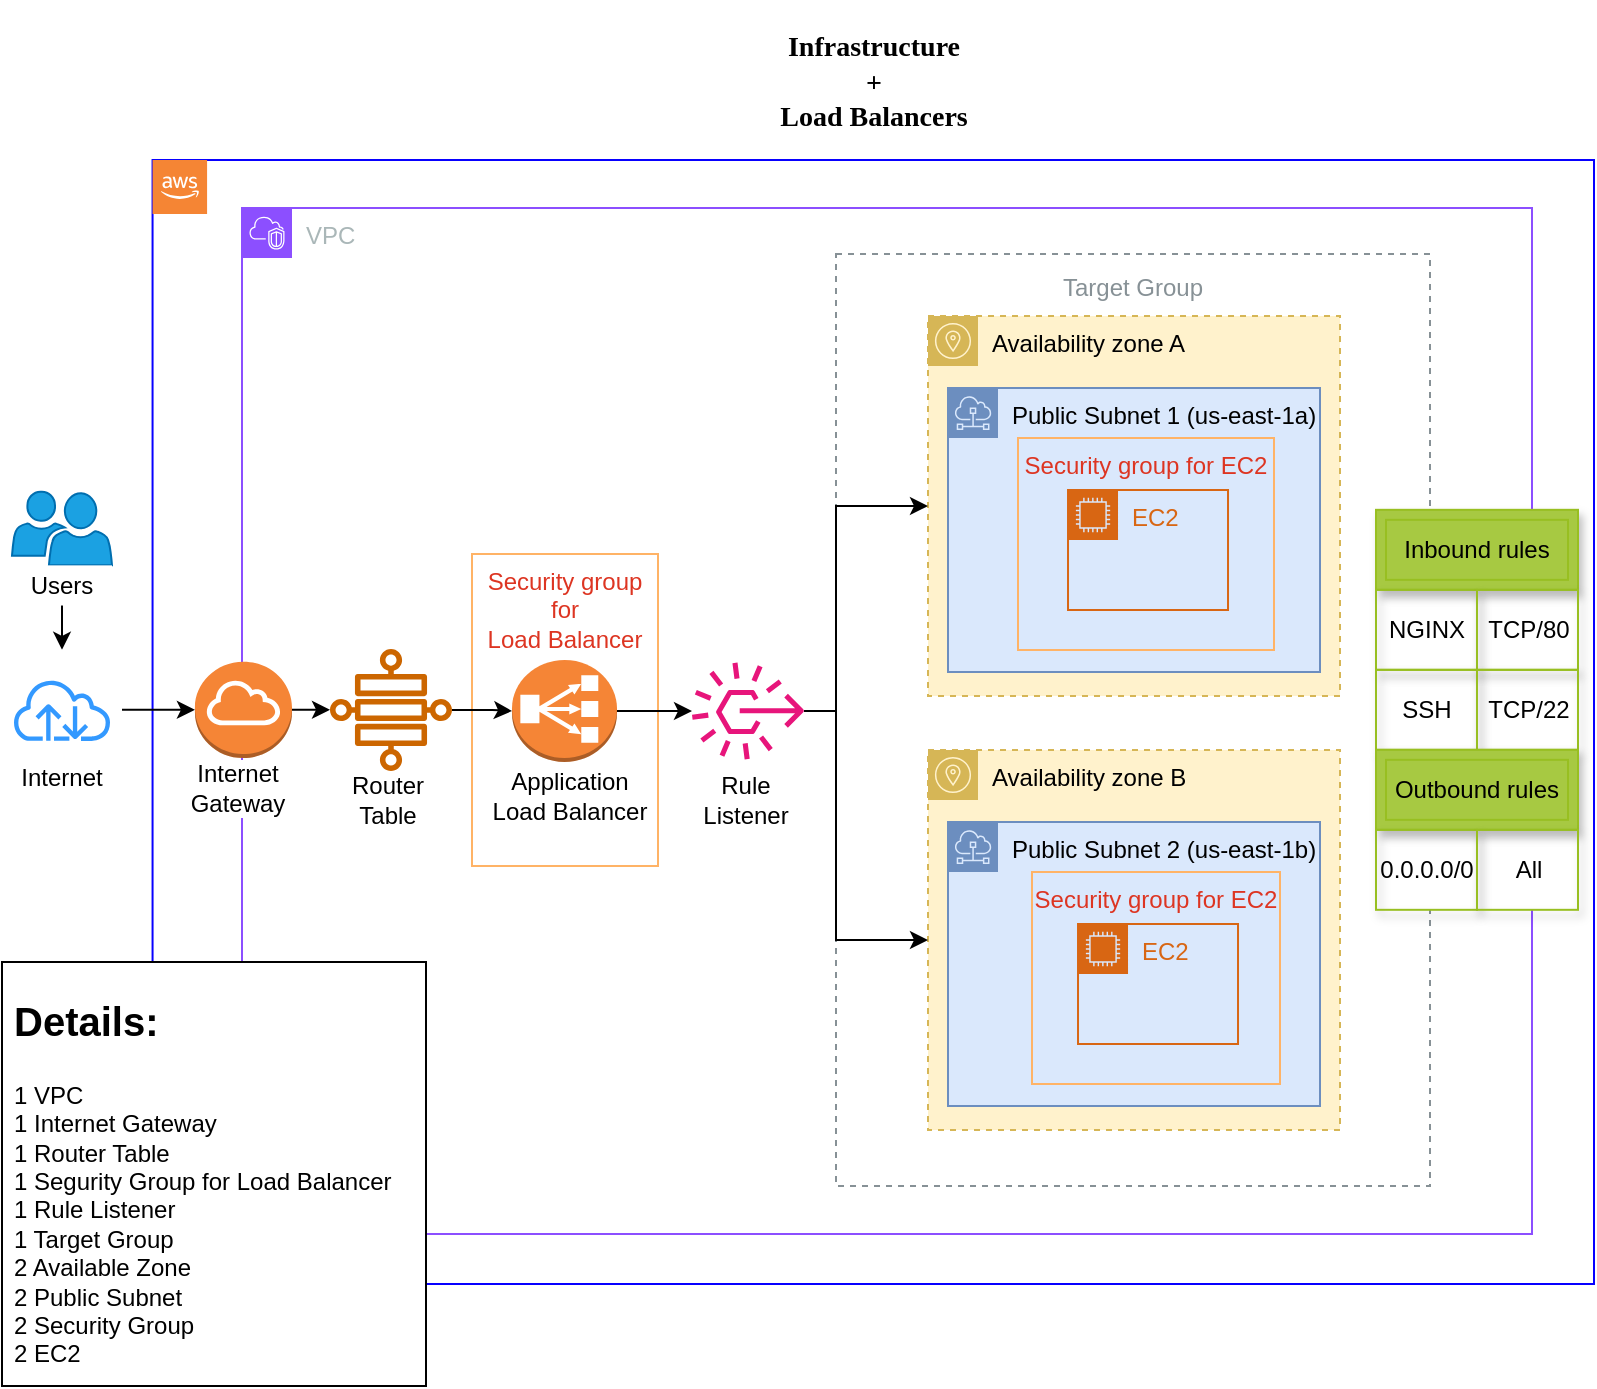 <mxfile version="28.2.5">
  <diagram name="Página-1" id="A80b1A78pgPWUXEbwkEl">
    <mxGraphModel dx="1175" dy="688" grid="0" gridSize="10" guides="1" tooltips="1" connect="1" arrows="1" fold="1" page="1" pageScale="1" pageWidth="827" pageHeight="1169" math="0" shadow="0">
      <root>
        <mxCell id="0" />
        <mxCell id="1" parent="0" />
        <mxCell id="WrzgNDz1bKLambjdCucl-1" value="" style="group" parent="1" vertex="1" connectable="0">
          <mxGeometry x="9" y="42" width="796" height="668" as="geometry" />
        </mxCell>
        <mxCell id="PD5IiSRvw4eK9SDHgZ8Y-4" value="&lt;h3&gt;&lt;b&gt;&lt;font style=&quot;font-size: 14px;&quot; face=&quot;Verdana&quot;&gt;Infrastructure&lt;br&gt;+&lt;br&gt;&lt;/font&gt;&lt;/b&gt;&lt;b style=&quot;background-color: transparent; color: light-dark(rgb(0, 0, 0), rgb(255, 255, 255)); font-size: 12px;&quot;&gt;&lt;font style=&quot;font-size: 14px;&quot; face=&quot;Verdana&quot;&gt;Load Balancers&lt;/font&gt;&lt;/b&gt;&lt;/h3&gt;" style="text;html=1;align=center;verticalAlign=middle;whiteSpace=wrap;rounded=0;container=0;" parent="WrzgNDz1bKLambjdCucl-1" vertex="1">
          <mxGeometry x="338.64" width="194" height="32" as="geometry" />
        </mxCell>
        <mxCell id="6_CV-VD-19mCUged8Sou-3" value="" style="rounded=1;arcSize=0;fillColor=none;gradientColor=none;strokeWidth=1;container=0;strokeColor=#0800FF;" parent="WrzgNDz1bKLambjdCucl-1" vertex="1">
          <mxGeometry x="75.28" y="55" width="720.72" height="562" as="geometry" />
        </mxCell>
        <mxCell id="TseGNdZm3ASx_0Q_E8ii-17" value="Target Group" style="outlineConnect=0;gradientColor=none;html=1;whiteSpace=wrap;fontSize=12;fontStyle=0;strokeColor=#879196;fillColor=none;verticalAlign=top;align=center;fontColor=#879196;dashed=1;spacingTop=3;container=0;" parent="WrzgNDz1bKLambjdCucl-1" vertex="1">
          <mxGeometry x="417" y="102" width="297" height="466" as="geometry" />
        </mxCell>
        <mxCell id="TseGNdZm3ASx_0Q_E8ii-13" value="Security group for&lt;br&gt;Load Balancer" style="fillColor=none;strokeColor=#FFB366;verticalAlign=top;fontStyle=0;fontColor=#DD3522;whiteSpace=wrap;html=1;container=0;" parent="WrzgNDz1bKLambjdCucl-1" vertex="1">
          <mxGeometry x="235" y="252" width="93" height="156" as="geometry" />
        </mxCell>
        <mxCell id="g5_aFfmOjSk22XSk76C8-32" style="edgeStyle=orthogonalEdgeStyle;rounded=0;orthogonalLoop=1;jettySize=auto;html=1;" parent="WrzgNDz1bKLambjdCucl-1" source="2XTZozhmLt2jDI83T8NR-40" target="g5_aFfmOjSk22XSk76C8-26" edge="1">
          <mxGeometry relative="1" as="geometry" />
        </mxCell>
        <mxCell id="2XTZozhmLt2jDI83T8NR-43" value="" style="sketch=0;pointerEvents=1;shadow=0;dashed=0;html=1;strokeColor=#006EAF;labelPosition=center;verticalLabelPosition=bottom;verticalAlign=top;align=center;fillColor=#1ba1e2;shape=mxgraph.mscae.intune.user_group;fontFamily=Helvetica;fontSize=12;fontStyle=0;fontColor=#ffffff;container=0;" parent="WrzgNDz1bKLambjdCucl-1" vertex="1">
          <mxGeometry x="5" y="220.68" width="50" height="37" as="geometry" />
        </mxCell>
        <mxCell id="2XTZozhmLt2jDI83T8NR-13" value="VPC" style="points=[[0,0],[0.25,0],[0.5,0],[0.75,0],[1,0],[1,0.25],[1,0.5],[1,0.75],[1,1],[0.75,1],[0.5,1],[0.25,1],[0,1],[0,0.75],[0,0.5],[0,0.25]];outlineConnect=0;gradientColor=none;html=1;whiteSpace=wrap;fontSize=12;fontStyle=0;container=0;pointerEvents=0;collapsible=0;recursiveResize=0;shape=mxgraph.aws4.group;grIcon=mxgraph.aws4.group_vpc2;strokeColor=#8C4FFF;fillColor=none;verticalAlign=top;align=left;spacingLeft=30;fontColor=#AAB7B8;dashed=0;" parent="WrzgNDz1bKLambjdCucl-1" vertex="1">
          <mxGeometry x="120" y="79" width="645" height="513" as="geometry" />
        </mxCell>
        <mxCell id="2XTZozhmLt2jDI83T8NR-34" value="Internet&lt;br&gt;Gateway" style="text;html=1;align=center;verticalAlign=middle;whiteSpace=wrap;rounded=0;labelBackgroundColor=default;container=0;" parent="WrzgNDz1bKLambjdCucl-1" vertex="1">
          <mxGeometry x="88.47" y="354" width="60" height="30" as="geometry" />
        </mxCell>
        <mxCell id="2XTZozhmLt2jDI83T8NR-37" value="Availability zone A" style="sketch=0;outlineConnect=0;html=1;whiteSpace=wrap;fontSize=12;fontStyle=0;shape=mxgraph.aws4.group;grIcon=mxgraph.aws4.group_availability_zone;strokeColor=#d6b656;fillColor=#fff2cc;verticalAlign=top;align=left;spacingLeft=30;dashed=1;pointerEvents=1;fontFamily=Helvetica;container=0;" parent="WrzgNDz1bKLambjdCucl-1" vertex="1">
          <mxGeometry x="463" y="133" width="206" height="190" as="geometry" />
        </mxCell>
        <mxCell id="2XTZozhmLt2jDI83T8NR-18" value="Public Subnet 1 (us-east-1a)" style="sketch=0;outlineConnect=0;html=1;whiteSpace=wrap;fontSize=12;fontStyle=0;shape=mxgraph.aws4.group;grIcon=mxgraph.aws4.group_subnet;strokeColor=#6c8ebf;fillColor=#dae8fc;verticalAlign=top;align=left;spacingLeft=30;dashed=0;container=0;" parent="WrzgNDz1bKLambjdCucl-1" vertex="1">
          <mxGeometry x="473" y="169" width="186" height="142" as="geometry" />
        </mxCell>
        <mxCell id="2XTZozhmLt2jDI83T8NR-45" value="EC2" style="points=[[0,0],[0.25,0],[0.5,0],[0.75,0],[1,0],[1,0.25],[1,0.5],[1,0.75],[1,1],[0.75,1],[0.5,1],[0.25,1],[0,1],[0,0.75],[0,0.5],[0,0.25]];outlineConnect=0;gradientColor=none;html=1;whiteSpace=wrap;fontSize=12;fontStyle=0;container=0;pointerEvents=0;collapsible=0;recursiveResize=0;shape=mxgraph.aws4.group;grIcon=mxgraph.aws4.group_ec2_instance_contents;strokeColor=#D86613;fillColor=none;verticalAlign=top;align=left;spacingLeft=30;fontColor=#D86613;dashed=0;shadow=0;fillStyle=solid;fontFamily=Helvetica;labelBorderColor=none;labelBackgroundColor=none;resizable=1;textDirection=ltr;" parent="WrzgNDz1bKLambjdCucl-1" vertex="1">
          <mxGeometry x="533.01" y="220" width="80" height="60" as="geometry" />
        </mxCell>
        <mxCell id="g5_aFfmOjSk22XSk76C8-24" style="edgeStyle=orthogonalEdgeStyle;rounded=0;orthogonalLoop=1;jettySize=auto;html=1;exitX=1;exitY=0.5;exitDx=0;exitDy=0;exitPerimeter=0;entryX=0;entryY=0.5;entryDx=0;entryDy=0;entryPerimeter=0;" parent="WrzgNDz1bKLambjdCucl-1" source="g5_aFfmOjSk22XSk76C8-13" edge="1">
          <mxGeometry relative="1" as="geometry">
            <mxPoint x="164" y="329.5" as="targetPoint" />
          </mxGeometry>
        </mxCell>
        <mxCell id="g5_aFfmOjSk22XSk76C8-30" style="edgeStyle=orthogonalEdgeStyle;rounded=0;orthogonalLoop=1;jettySize=auto;html=1;" parent="WrzgNDz1bKLambjdCucl-1" source="g5_aFfmOjSk22XSk76C8-26" target="g5_aFfmOjSk22XSk76C8-13" edge="1">
          <mxGeometry relative="1" as="geometry" />
        </mxCell>
        <mxCell id="g5_aFfmOjSk22XSk76C8-26" value="" style="sketch=0;outlineConnect=0;fontColor=#3333FF;gradientColor=none;strokeColor=#3399FF;fillColor=#ffffff;dashed=0;verticalLabelPosition=bottom;verticalAlign=top;align=center;html=1;fontSize=12;fontStyle=0;aspect=fixed;shape=mxgraph.aws4.resourceIcon;resIcon=mxgraph.aws4.internet;labelBackgroundColor=none;container=0;" parent="WrzgNDz1bKLambjdCucl-1" vertex="1">
          <mxGeometry y="299.91" width="60" height="60" as="geometry" />
        </mxCell>
        <mxCell id="g5_aFfmOjSk22XSk76C8-27" value="Internet" style="text;html=1;align=center;verticalAlign=middle;whiteSpace=wrap;rounded=0;labelBackgroundColor=default;container=0;" parent="WrzgNDz1bKLambjdCucl-1" vertex="1">
          <mxGeometry y="349" width="60" height="30" as="geometry" />
        </mxCell>
        <mxCell id="2XTZozhmLt2jDI83T8NR-40" value="Users" style="text;html=1;align=center;verticalAlign=middle;whiteSpace=wrap;rounded=0;fontFamily=Helvetica;fontSize=12;fontStyle=0;fillColor=default;labelBackgroundColor=default;container=0;" parent="WrzgNDz1bKLambjdCucl-1" vertex="1">
          <mxGeometry x="5" y="257.68" width="50" height="20" as="geometry" />
        </mxCell>
        <mxCell id="g5_aFfmOjSk22XSk76C8-13" value="" style="outlineConnect=0;dashed=0;verticalLabelPosition=bottom;verticalAlign=top;align=center;html=1;shape=mxgraph.aws3.internet_gateway;fillColor=#F58536;gradientColor=none;container=0;" parent="WrzgNDz1bKLambjdCucl-1" vertex="1">
          <mxGeometry x="96.46" y="305.82" width="48.54" height="48.18" as="geometry" />
        </mxCell>
        <mxCell id="2XTZozhmLt2jDI83T8NR-32" value="Router&lt;br&gt;Table" style="text;html=1;align=center;verticalAlign=middle;whiteSpace=wrap;rounded=0;labelBackgroundColor=default;container=0;" parent="WrzgNDz1bKLambjdCucl-1" vertex="1">
          <mxGeometry x="163" y="362.38" width="60" height="25.23" as="geometry" />
        </mxCell>
        <mxCell id="g5_aFfmOjSk22XSk76C8-38" value="" style="sketch=0;outlineConnect=0;fontColor=#232F3E;gradientColor=none;fillColor=#CC6600;strokeColor=none;dashed=0;verticalLabelPosition=bottom;verticalAlign=top;align=center;html=1;fontSize=12;fontStyle=0;aspect=fixed;pointerEvents=1;shape=mxgraph.aws4.cloud_wan_transit_gateway_route_table_attachment;container=0;" parent="WrzgNDz1bKLambjdCucl-1" vertex="1">
          <mxGeometry x="164" y="299.5" width="61" height="61" as="geometry" />
        </mxCell>
        <mxCell id="mhVzPHPiYotLxkn4lfT4-1" value="Security group for EC2" style="fillColor=none;strokeColor=#FFB366;verticalAlign=top;fontStyle=0;fontColor=#DD3522;whiteSpace=wrap;html=1;container=0;" parent="WrzgNDz1bKLambjdCucl-1" vertex="1">
          <mxGeometry x="508" y="194" width="128" height="106" as="geometry" />
        </mxCell>
        <mxCell id="mhVzPHPiYotLxkn4lfT4-113" value="" style="group;fillColor=default;container=0;" parent="WrzgNDz1bKLambjdCucl-1" vertex="1" connectable="0">
          <mxGeometry x="687" y="229.91" width="101" height="200" as="geometry" />
        </mxCell>
        <mxCell id="TseGNdZm3ASx_0Q_E8ii-1" value="Availability zone B" style="sketch=0;outlineConnect=0;html=1;whiteSpace=wrap;fontSize=12;fontStyle=0;shape=mxgraph.aws4.group;grIcon=mxgraph.aws4.group_availability_zone;strokeColor=#d6b656;fillColor=#fff2cc;verticalAlign=top;align=left;spacingLeft=30;dashed=1;pointerEvents=1;fontFamily=Helvetica;container=0;" parent="WrzgNDz1bKLambjdCucl-1" vertex="1">
          <mxGeometry x="463" y="350" width="206" height="190" as="geometry" />
        </mxCell>
        <mxCell id="TseGNdZm3ASx_0Q_E8ii-2" value="Public Subnet 2 (us-east-1b)" style="sketch=0;outlineConnect=0;html=1;whiteSpace=wrap;fontSize=12;fontStyle=0;shape=mxgraph.aws4.group;grIcon=mxgraph.aws4.group_subnet;strokeColor=#6c8ebf;fillColor=#dae8fc;verticalAlign=top;align=left;spacingLeft=30;dashed=0;container=0;" parent="WrzgNDz1bKLambjdCucl-1" vertex="1">
          <mxGeometry x="473" y="386" width="186" height="142" as="geometry" />
        </mxCell>
        <mxCell id="TseGNdZm3ASx_0Q_E8ii-3" value="EC2" style="points=[[0,0],[0.25,0],[0.5,0],[0.75,0],[1,0],[1,0.25],[1,0.5],[1,0.75],[1,1],[0.75,1],[0.5,1],[0.25,1],[0,1],[0,0.75],[0,0.5],[0,0.25]];outlineConnect=0;gradientColor=none;html=1;whiteSpace=wrap;fontSize=12;fontStyle=0;container=0;pointerEvents=0;collapsible=0;recursiveResize=0;shape=mxgraph.aws4.group;grIcon=mxgraph.aws4.group_ec2_instance_contents;strokeColor=#D86613;fillColor=none;verticalAlign=top;align=left;spacingLeft=30;fontColor=#D86613;dashed=0;shadow=0;fillStyle=solid;fontFamily=Helvetica;labelBorderColor=none;labelBackgroundColor=none;resizable=1;textDirection=ltr;" parent="WrzgNDz1bKLambjdCucl-1" vertex="1">
          <mxGeometry x="538.01" y="437" width="80" height="60" as="geometry" />
        </mxCell>
        <mxCell id="TseGNdZm3ASx_0Q_E8ii-4" value="Security group for EC2" style="fillColor=none;strokeColor=#FFB366;verticalAlign=top;fontStyle=0;fontColor=#DD3522;whiteSpace=wrap;html=1;container=0;" parent="WrzgNDz1bKLambjdCucl-1" vertex="1">
          <mxGeometry x="515" y="411" width="124" height="106" as="geometry" />
        </mxCell>
        <mxCell id="TseGNdZm3ASx_0Q_E8ii-19" style="edgeStyle=orthogonalEdgeStyle;rounded=0;orthogonalLoop=1;jettySize=auto;html=1;" parent="WrzgNDz1bKLambjdCucl-1" source="TseGNdZm3ASx_0Q_E8ii-6" target="TseGNdZm3ASx_0Q_E8ii-18" edge="1">
          <mxGeometry relative="1" as="geometry" />
        </mxCell>
        <mxCell id="TseGNdZm3ASx_0Q_E8ii-6" value="" style="outlineConnect=0;dashed=0;verticalLabelPosition=bottom;verticalAlign=top;align=center;html=1;shape=mxgraph.aws3.classic_load_balancer;fillColor=#F58536;gradientColor=none;container=0;" parent="WrzgNDz1bKLambjdCucl-1" vertex="1">
          <mxGeometry x="255" y="305" width="52.5" height="51" as="geometry" />
        </mxCell>
        <mxCell id="TseGNdZm3ASx_0Q_E8ii-8" style="edgeStyle=orthogonalEdgeStyle;rounded=0;orthogonalLoop=1;jettySize=auto;html=1;entryX=0;entryY=0.5;entryDx=0;entryDy=0;entryPerimeter=0;" parent="WrzgNDz1bKLambjdCucl-1" source="g5_aFfmOjSk22XSk76C8-38" target="TseGNdZm3ASx_0Q_E8ii-6" edge="1">
          <mxGeometry relative="1" as="geometry" />
        </mxCell>
        <mxCell id="TseGNdZm3ASx_0Q_E8ii-11" value="Application Load Balancer" style="text;html=1;align=center;verticalAlign=middle;whiteSpace=wrap;rounded=0;labelBackgroundColor=default;container=0;" parent="WrzgNDz1bKLambjdCucl-1" vertex="1">
          <mxGeometry x="240" y="360.77" width="88" height="25.23" as="geometry" />
        </mxCell>
        <mxCell id="TseGNdZm3ASx_0Q_E8ii-22" style="edgeStyle=orthogonalEdgeStyle;rounded=0;orthogonalLoop=1;jettySize=auto;html=1;" parent="WrzgNDz1bKLambjdCucl-1" source="TseGNdZm3ASx_0Q_E8ii-18" target="2XTZozhmLt2jDI83T8NR-37" edge="1">
          <mxGeometry relative="1" as="geometry">
            <Array as="points">
              <mxPoint x="417" y="331" />
              <mxPoint x="417" y="228" />
            </Array>
          </mxGeometry>
        </mxCell>
        <mxCell id="TseGNdZm3ASx_0Q_E8ii-23" style="edgeStyle=orthogonalEdgeStyle;rounded=0;orthogonalLoop=1;jettySize=auto;html=1;" parent="WrzgNDz1bKLambjdCucl-1" source="TseGNdZm3ASx_0Q_E8ii-18" target="TseGNdZm3ASx_0Q_E8ii-1" edge="1">
          <mxGeometry relative="1" as="geometry">
            <Array as="points">
              <mxPoint x="417" y="331" />
              <mxPoint x="417" y="445" />
            </Array>
          </mxGeometry>
        </mxCell>
        <mxCell id="TseGNdZm3ASx_0Q_E8ii-18" value="" style="sketch=0;outlineConnect=0;fontColor=#232F3E;gradientColor=none;fillColor=#E7157B;strokeColor=none;dashed=0;verticalLabelPosition=bottom;verticalAlign=top;align=center;html=1;fontSize=12;fontStyle=0;aspect=fixed;pointerEvents=1;shape=mxgraph.aws4.rule_3;container=0;" parent="WrzgNDz1bKLambjdCucl-1" vertex="1">
          <mxGeometry x="345" y="306.09" width="56" height="48.82" as="geometry" />
        </mxCell>
        <mxCell id="TseGNdZm3ASx_0Q_E8ii-20" value="Rule&lt;br&gt;Listener" style="text;html=1;align=center;verticalAlign=middle;whiteSpace=wrap;rounded=0;labelBackgroundColor=default;container=0;" parent="WrzgNDz1bKLambjdCucl-1" vertex="1">
          <mxGeometry x="328" y="362.38" width="88" height="25.23" as="geometry" />
        </mxCell>
        <mxCell id="PD5IiSRvw4eK9SDHgZ8Y-1" value="" style="outlineConnect=0;dashed=0;verticalLabelPosition=bottom;verticalAlign=top;align=center;html=1;shape=mxgraph.aws3.cloud_2;fillColor=#F58534;gradientColor=none;container=0;" parent="WrzgNDz1bKLambjdCucl-1" vertex="1">
          <mxGeometry x="75.28" y="55" width="27.26" height="27" as="geometry" />
        </mxCell>
        <mxCell id="mhVzPHPiYotLxkn4lfT4-103" value="Inbound rules" style="shape=ext;margin=3;double=1;whiteSpace=wrap;html=1;align=center;rounded=0;shadow=1;strokeColor=#98bf21;verticalAlign=middle;fontFamily=Helvetica;fontSize=12;fontColor=default;fillColor=#A7C942;container=0;" parent="WrzgNDz1bKLambjdCucl-1" vertex="1">
          <mxGeometry x="687" y="229.91" width="101" height="40" as="geometry" />
        </mxCell>
        <mxCell id="mhVzPHPiYotLxkn4lfT4-104" value="NGINX" style="whiteSpace=wrap;html=1;align=center;rounded=0;shadow=1;strokeColor=#98bf21;verticalAlign=middle;fontFamily=Helvetica;fontSize=12;fontColor=default;fillColor=none;container=0;" parent="WrzgNDz1bKLambjdCucl-1" vertex="1">
          <mxGeometry x="687" y="269.91" width="50.5" height="40" as="geometry" />
        </mxCell>
        <mxCell id="mhVzPHPiYotLxkn4lfT4-105" value="TCP/80" style="whiteSpace=wrap;html=1;align=center;rounded=0;shadow=1;strokeColor=#98bf21;verticalAlign=middle;fontFamily=Helvetica;fontSize=12;fontColor=default;fillColor=none;container=0;" parent="WrzgNDz1bKLambjdCucl-1" vertex="1">
          <mxGeometry x="737.5" y="269.91" width="50.5" height="40" as="geometry" />
        </mxCell>
        <mxCell id="mhVzPHPiYotLxkn4lfT4-106" value="SSH" style="whiteSpace=wrap;html=1;align=center;rounded=0;shadow=1;strokeColor=#98bf21;verticalAlign=middle;fontFamily=Helvetica;fontSize=12;fontColor=default;fillColor=none;container=0;" parent="WrzgNDz1bKLambjdCucl-1" vertex="1">
          <mxGeometry x="687" y="309.91" width="50.5" height="40" as="geometry" />
        </mxCell>
        <mxCell id="mhVzPHPiYotLxkn4lfT4-107" value="TCP/22" style="whiteSpace=wrap;html=1;align=center;rounded=0;shadow=1;strokeColor=#98bf21;verticalAlign=middle;fontFamily=Helvetica;fontSize=12;fontColor=default;fillColor=none;container=0;" parent="WrzgNDz1bKLambjdCucl-1" vertex="1">
          <mxGeometry x="737.5" y="309.91" width="50.5" height="40" as="geometry" />
        </mxCell>
        <mxCell id="mhVzPHPiYotLxkn4lfT4-108" value="Outbound rules" style="shape=ext;margin=3;double=1;whiteSpace=wrap;html=1;align=center;rounded=0;shadow=1;strokeColor=#98bf21;verticalAlign=middle;fontFamily=Helvetica;fontSize=12;fontColor=default;fillColor=#A7C942;container=0;" parent="WrzgNDz1bKLambjdCucl-1" vertex="1">
          <mxGeometry x="687" y="349.91" width="101" height="40" as="geometry" />
        </mxCell>
        <mxCell id="mhVzPHPiYotLxkn4lfT4-109" value="0.0.0.0/0" style="whiteSpace=wrap;html=1;align=center;rounded=0;shadow=1;strokeColor=#98bf21;verticalAlign=middle;fontFamily=Helvetica;fontSize=12;fontColor=default;fillColor=none;container=0;" parent="WrzgNDz1bKLambjdCucl-1" vertex="1">
          <mxGeometry x="687" y="389.91" width="50.5" height="40" as="geometry" />
        </mxCell>
        <mxCell id="mhVzPHPiYotLxkn4lfT4-110" value="All" style="whiteSpace=wrap;html=1;align=center;rounded=0;shadow=1;strokeColor=#98bf21;verticalAlign=middle;fontFamily=Helvetica;fontSize=12;fontColor=default;fillColor=none;container=0;" parent="WrzgNDz1bKLambjdCucl-1" vertex="1">
          <mxGeometry x="737.5" y="389.91" width="50.5" height="40" as="geometry" />
        </mxCell>
        <mxCell id="rJfzT9C7lu9Ak937VT8X-1" value="" style="whiteSpace=wrap;html=1;aspect=fixed;container=0;" vertex="1" parent="WrzgNDz1bKLambjdCucl-1">
          <mxGeometry y="456" width="212" height="212" as="geometry" />
        </mxCell>
        <mxCell id="rJfzT9C7lu9Ak937VT8X-2" value="&lt;h1 style=&quot;margin-top: 0px;&quot;&gt;&lt;font style=&quot;font-size: 20px;&quot;&gt;Details:&lt;/font&gt;&lt;/h1&gt;&lt;p&gt;1 VPC&lt;br&gt;1 Internet Gateway&lt;br&gt;1 Router Table&lt;br&gt;1 Segurity Group for Load Balancer&lt;br&gt;1 Rule Listener&lt;br&gt;1 Target Group&lt;br&gt;&lt;span style=&quot;background-color: transparent; color: light-dark(rgb(0, 0, 0), rgb(255, 255, 255));&quot;&gt;2 Available Zone&lt;br&gt;&lt;/span&gt;&lt;span style=&quot;background-color: transparent; color: light-dark(rgb(0, 0, 0), rgb(255, 255, 255));&quot;&gt;2 Public Subnet&lt;br&gt;&lt;/span&gt;&lt;span style=&quot;background-color: transparent; color: light-dark(rgb(0, 0, 0), rgb(255, 255, 255));&quot;&gt;2 Security Group&lt;br&gt;&lt;/span&gt;&lt;span style=&quot;background-color: transparent; color: light-dark(rgb(0, 0, 0), rgb(255, 255, 255));&quot;&gt;2 EC2&lt;/span&gt;&lt;/p&gt;" style="text;html=1;whiteSpace=wrap;overflow=hidden;rounded=0;container=0;" vertex="1" parent="WrzgNDz1bKLambjdCucl-1">
          <mxGeometry x="4" y="464" width="197" height="199" as="geometry" />
        </mxCell>
      </root>
    </mxGraphModel>
  </diagram>
</mxfile>

